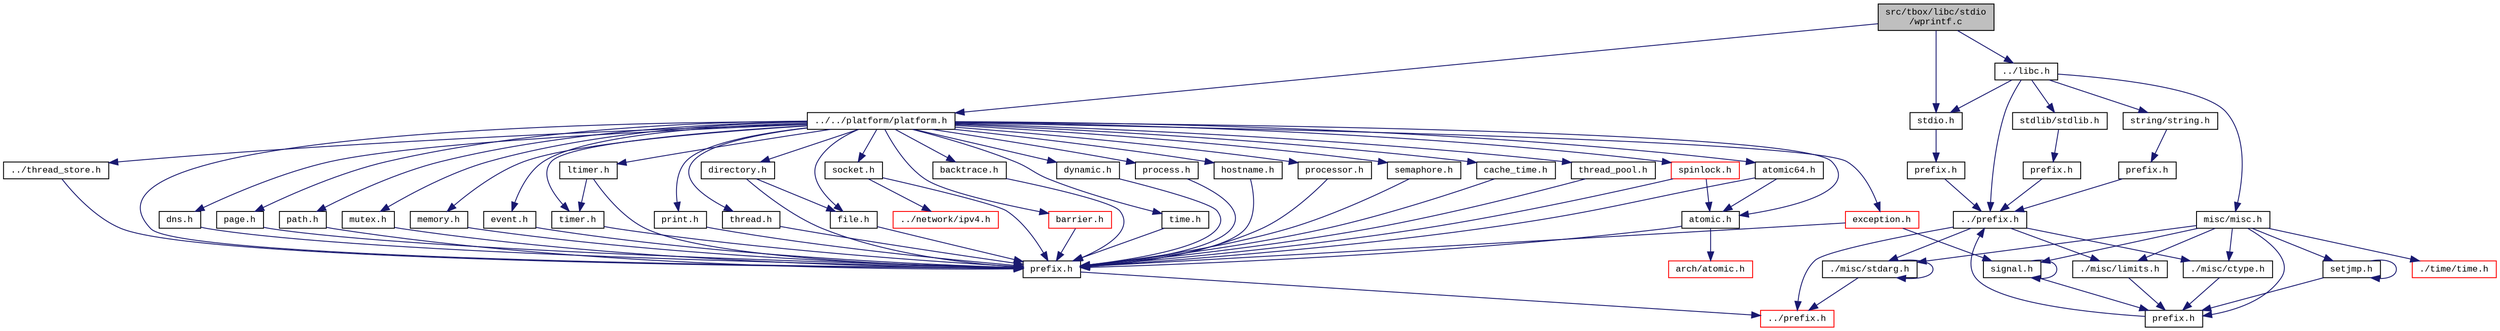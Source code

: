 digraph "src/tbox/libc/stdio/wprintf.c"
{
  edge [fontname="CourierNew",fontsize="10",labelfontname="CourierNew",labelfontsize="10"];
  node [fontname="CourierNew",fontsize="10",shape=record];
  Node1 [label="src/tbox/libc/stdio\l/wprintf.c",height=0.2,width=0.4,color="black", fillcolor="grey75", style="filled" fontcolor="black"];
  Node1 -> Node2 [color="midnightblue",fontsize="10",style="solid",fontname="CourierNew"];
  Node2 [label="stdio.h",height=0.2,width=0.4,color="black", fillcolor="white", style="filled",URL="$d6/dd1/stdio_8h.html"];
  Node2 -> Node3 [color="midnightblue",fontsize="10",style="solid",fontname="CourierNew"];
  Node3 [label="prefix.h",height=0.2,width=0.4,color="black", fillcolor="white", style="filled",URL="$d3/de9/libc_2stdio_2prefix_8h_source.html"];
  Node3 -> Node4 [color="midnightblue",fontsize="10",style="solid",fontname="CourierNew"];
  Node4 [label="../prefix.h",height=0.2,width=0.4,color="black", fillcolor="white", style="filled",URL="$d4/df0/libc_2prefix_8h_source.html"];
  Node4 -> Node5 [color="midnightblue",fontsize="10",style="solid",fontname="CourierNew"];
  Node5 [label="../prefix.h",height=0.2,width=0.4,color="red", fillcolor="white", style="filled",URL="$df/d5c/prefix_8h_source.html"];
  Node4 -> Node6 [color="midnightblue",fontsize="10",style="solid",fontname="CourierNew"];
  Node6 [label="./misc/ctype.h",height=0.2,width=0.4,color="black", fillcolor="white", style="filled",URL="$d7/d0d/ctype_8h.html"];
  Node6 -> Node7 [color="midnightblue",fontsize="10",style="solid",fontname="CourierNew"];
  Node7 [label="prefix.h",height=0.2,width=0.4,color="black", fillcolor="white", style="filled",URL="$d4/d8c/libc_2misc_2prefix_8h_source.html"];
  Node7 -> Node4 [color="midnightblue",fontsize="10",style="solid",fontname="CourierNew"];
  Node4 -> Node8 [color="midnightblue",fontsize="10",style="solid",fontname="CourierNew"];
  Node8 [label="./misc/limits.h",height=0.2,width=0.4,color="black", fillcolor="white", style="filled",URL="$d8/dab/libc_2misc_2limits_8h_source.html"];
  Node8 -> Node7 [color="midnightblue",fontsize="10",style="solid",fontname="CourierNew"];
  Node4 -> Node9 [color="midnightblue",fontsize="10",style="solid",fontname="CourierNew"];
  Node9 [label="./misc/stdarg.h",height=0.2,width=0.4,color="black", fillcolor="white", style="filled",URL="$d1/d2d/stdarg_8h.html"];
  Node9 -> Node5 [color="midnightblue",fontsize="10",style="solid",fontname="CourierNew"];
  Node9 -> Node9 [color="midnightblue",fontsize="10",style="solid",fontname="CourierNew"];
  Node1 -> Node10 [color="midnightblue",fontsize="10",style="solid",fontname="CourierNew"];
  Node10 [label="../libc.h",height=0.2,width=0.4,color="black", fillcolor="white", style="filled",URL="$db/dc8/libc_8h.html"];
  Node10 -> Node4 [color="midnightblue",fontsize="10",style="solid",fontname="CourierNew"];
  Node10 -> Node11 [color="midnightblue",fontsize="10",style="solid",fontname="CourierNew"];
  Node11 [label="misc/misc.h",height=0.2,width=0.4,color="black", fillcolor="white", style="filled",URL="$d4/d08/misc_8h.html"];
  Node11 -> Node7 [color="midnightblue",fontsize="10",style="solid",fontname="CourierNew"];
  Node11 -> Node6 [color="midnightblue",fontsize="10",style="solid",fontname="CourierNew"];
  Node11 -> Node9 [color="midnightblue",fontsize="10",style="solid",fontname="CourierNew"];
  Node11 -> Node12 [color="midnightblue",fontsize="10",style="solid",fontname="CourierNew"];
  Node12 [label="setjmp.h",height=0.2,width=0.4,color="black", fillcolor="white", style="filled",URL="$dd/df8/setjmp_8h.html"];
  Node12 -> Node7 [color="midnightblue",fontsize="10",style="solid",fontname="CourierNew"];
  Node12 -> Node12 [color="midnightblue",fontsize="10",style="solid",fontname="CourierNew"];
  Node11 -> Node13 [color="midnightblue",fontsize="10",style="solid",fontname="CourierNew"];
  Node13 [label="signal.h",height=0.2,width=0.4,color="black", fillcolor="white", style="filled",URL="$d8/d39/signal_8h.html"];
  Node13 -> Node7 [color="midnightblue",fontsize="10",style="solid",fontname="CourierNew"];
  Node13 -> Node13 [color="midnightblue",fontsize="10",style="solid",fontname="CourierNew"];
  Node11 -> Node8 [color="midnightblue",fontsize="10",style="solid",fontname="CourierNew"];
  Node11 -> Node14 [color="midnightblue",fontsize="10",style="solid",fontname="CourierNew"];
  Node14 [label="./time/time.h",height=0.2,width=0.4,color="red", fillcolor="white", style="filled",URL="$de/d4b/libc_2misc_2time_2time_8h_source.html"];
  Node10 -> Node2 [color="midnightblue",fontsize="10",style="solid",fontname="CourierNew"];
  Node10 -> Node15 [color="midnightblue",fontsize="10",style="solid",fontname="CourierNew"];
  Node15 [label="stdlib/stdlib.h",height=0.2,width=0.4,color="black", fillcolor="white", style="filled",URL="$dc/d9c/stdlib_8h.html"];
  Node15 -> Node16 [color="midnightblue",fontsize="10",style="solid",fontname="CourierNew"];
  Node16 [label="prefix.h",height=0.2,width=0.4,color="black", fillcolor="white", style="filled",URL="$da/de8/libc_2stdlib_2prefix_8h_source.html"];
  Node16 -> Node4 [color="midnightblue",fontsize="10",style="solid",fontname="CourierNew"];
  Node10 -> Node17 [color="midnightblue",fontsize="10",style="solid",fontname="CourierNew"];
  Node17 [label="string/string.h",height=0.2,width=0.4,color="black", fillcolor="white", style="filled",URL="$da/d52/libc_2string_2string_8h_source.html"];
  Node17 -> Node18 [color="midnightblue",fontsize="10",style="solid",fontname="CourierNew"];
  Node18 [label="prefix.h",height=0.2,width=0.4,color="black", fillcolor="white", style="filled",URL="$d3/d83/libc_2string_2prefix_8h_source.html"];
  Node18 -> Node4 [color="midnightblue",fontsize="10",style="solid",fontname="CourierNew"];
  Node1 -> Node19 [color="midnightblue",fontsize="10",style="solid",fontname="CourierNew"];
  Node19 [label="../../platform/platform.h",height=0.2,width=0.4,color="black", fillcolor="white", style="filled",URL="$de/d03/platform_8h.html"];
  Node19 -> Node20 [color="midnightblue",fontsize="10",style="solid",fontname="CourierNew"];
  Node20 [label="prefix.h",height=0.2,width=0.4,color="black", fillcolor="white", style="filled",URL="$db/dfa/platform_2prefix_8h_source.html"];
  Node20 -> Node5 [color="midnightblue",fontsize="10",style="solid",fontname="CourierNew"];
  Node19 -> Node21 [color="midnightblue",fontsize="10",style="solid",fontname="CourierNew"];
  Node21 [label="dns.h",height=0.2,width=0.4,color="black", fillcolor="white", style="filled",URL="$d9/d31/platform_2dns_8h_source.html"];
  Node21 -> Node20 [color="midnightblue",fontsize="10",style="solid",fontname="CourierNew"];
  Node19 -> Node22 [color="midnightblue",fontsize="10",style="solid",fontname="CourierNew"];
  Node22 [label="page.h",height=0.2,width=0.4,color="black", fillcolor="white", style="filled",URL="$de/dad/page_8h.html"];
  Node22 -> Node20 [color="midnightblue",fontsize="10",style="solid",fontname="CourierNew"];
  Node19 -> Node23 [color="midnightblue",fontsize="10",style="solid",fontname="CourierNew"];
  Node23 [label="path.h",height=0.2,width=0.4,color="black", fillcolor="white", style="filled",URL="$d7/dd4/path_8h_source.html"];
  Node23 -> Node20 [color="midnightblue",fontsize="10",style="solid",fontname="CourierNew"];
  Node19 -> Node24 [color="midnightblue",fontsize="10",style="solid",fontname="CourierNew"];
  Node24 [label="file.h",height=0.2,width=0.4,color="black", fillcolor="white", style="filled",URL="$d2/d4d/file_8h.html"];
  Node24 -> Node20 [color="midnightblue",fontsize="10",style="solid",fontname="CourierNew"];
  Node19 -> Node25 [color="midnightblue",fontsize="10",style="solid",fontname="CourierNew"];
  Node25 [label="time.h",height=0.2,width=0.4,color="black", fillcolor="white", style="filled",URL="$db/d97/platform_2time_8h_source.html"];
  Node25 -> Node20 [color="midnightblue",fontsize="10",style="solid",fontname="CourierNew"];
  Node19 -> Node26 [color="midnightblue",fontsize="10",style="solid",fontname="CourierNew"];
  Node26 [label="mutex.h",height=0.2,width=0.4,color="black", fillcolor="white", style="filled",URL="$d0/df8/mutex_8h.html"];
  Node26 -> Node20 [color="midnightblue",fontsize="10",style="solid",fontname="CourierNew"];
  Node19 -> Node27 [color="midnightblue",fontsize="10",style="solid",fontname="CourierNew"];
  Node27 [label="event.h",height=0.2,width=0.4,color="black", fillcolor="white", style="filled",URL="$dd/d20/event_8h.html"];
  Node27 -> Node20 [color="midnightblue",fontsize="10",style="solid",fontname="CourierNew"];
  Node19 -> Node28 [color="midnightblue",fontsize="10",style="solid",fontname="CourierNew"];
  Node28 [label="timer.h",height=0.2,width=0.4,color="black", fillcolor="white", style="filled",URL="$d5/dd0/timer_8h.html"];
  Node28 -> Node20 [color="midnightblue",fontsize="10",style="solid",fontname="CourierNew"];
  Node19 -> Node29 [color="midnightblue",fontsize="10",style="solid",fontname="CourierNew"];
  Node29 [label="print.h",height=0.2,width=0.4,color="black", fillcolor="white", style="filled",URL="$d5/d77/print_8h.html"];
  Node29 -> Node20 [color="midnightblue",fontsize="10",style="solid",fontname="CourierNew"];
  Node19 -> Node30 [color="midnightblue",fontsize="10",style="solid",fontname="CourierNew"];
  Node30 [label="ltimer.h",height=0.2,width=0.4,color="black", fillcolor="white", style="filled",URL="$d5/d7d/ltimer_8h.html"];
  Node30 -> Node20 [color="midnightblue",fontsize="10",style="solid",fontname="CourierNew"];
  Node30 -> Node28 [color="midnightblue",fontsize="10",style="solid",fontname="CourierNew"];
  Node19 -> Node31 [color="midnightblue",fontsize="10",style="solid",fontname="CourierNew"];
  Node31 [label="socket.h",height=0.2,width=0.4,color="black", fillcolor="white", style="filled",URL="$da/ddd/socket_8h.html"];
  Node31 -> Node20 [color="midnightblue",fontsize="10",style="solid",fontname="CourierNew"];
  Node31 -> Node32 [color="midnightblue",fontsize="10",style="solid",fontname="CourierNew"];
  Node32 [label="../network/ipv4.h",height=0.2,width=0.4,color="red", fillcolor="white", style="filled",URL="$d7/d19/ipv4_8h.html"];
  Node19 -> Node33 [color="midnightblue",fontsize="10",style="solid",fontname="CourierNew"];
  Node33 [label="thread.h",height=0.2,width=0.4,color="black", fillcolor="white", style="filled",URL="$db/dd5/thread_8h.html"];
  Node33 -> Node20 [color="midnightblue",fontsize="10",style="solid",fontname="CourierNew"];
  Node19 -> Node34 [color="midnightblue",fontsize="10",style="solid",fontname="CourierNew"];
  Node34 [label="atomic.h",height=0.2,width=0.4,color="black", fillcolor="white", style="filled",URL="$dd/d02/atomic_8h_source.html"];
  Node34 -> Node20 [color="midnightblue",fontsize="10",style="solid",fontname="CourierNew"];
  Node34 -> Node35 [color="midnightblue",fontsize="10",style="solid",fontname="CourierNew"];
  Node35 [label="arch/atomic.h",height=0.2,width=0.4,color="red", fillcolor="white", style="filled",URL="$df/d85/arch_2atomic_8h_source.html"];
  Node19 -> Node36 [color="midnightblue",fontsize="10",style="solid",fontname="CourierNew"];
  Node36 [label="memory.h",height=0.2,width=0.4,color="black", fillcolor="white", style="filled",URL="$d0/db0/platform_2memory_8h_source.html"];
  Node36 -> Node20 [color="midnightblue",fontsize="10",style="solid",fontname="CourierNew"];
  Node19 -> Node37 [color="midnightblue",fontsize="10",style="solid",fontname="CourierNew"];
  Node37 [label="barrier.h",height=0.2,width=0.4,color="red", fillcolor="white", style="filled",URL="$df/d9a/barrier_8h_source.html"];
  Node37 -> Node20 [color="midnightblue",fontsize="10",style="solid",fontname="CourierNew"];
  Node19 -> Node38 [color="midnightblue",fontsize="10",style="solid",fontname="CourierNew"];
  Node38 [label="dynamic.h",height=0.2,width=0.4,color="black", fillcolor="white", style="filled",URL="$df/dd3/dynamic_8h_source.html"];
  Node38 -> Node20 [color="midnightblue",fontsize="10",style="solid",fontname="CourierNew"];
  Node19 -> Node39 [color="midnightblue",fontsize="10",style="solid",fontname="CourierNew"];
  Node39 [label="process.h",height=0.2,width=0.4,color="black", fillcolor="white", style="filled",URL="$da/d42/process_8h.html"];
  Node39 -> Node20 [color="midnightblue",fontsize="10",style="solid",fontname="CourierNew"];
  Node19 -> Node40 [color="midnightblue",fontsize="10",style="solid",fontname="CourierNew"];
  Node40 [label="spinlock.h",height=0.2,width=0.4,color="red", fillcolor="white", style="filled",URL="$df/d63/spinlock_8h.html"];
  Node40 -> Node20 [color="midnightblue",fontsize="10",style="solid",fontname="CourierNew"];
  Node40 -> Node34 [color="midnightblue",fontsize="10",style="solid",fontname="CourierNew"];
  Node19 -> Node41 [color="midnightblue",fontsize="10",style="solid",fontname="CourierNew"];
  Node41 [label="atomic64.h",height=0.2,width=0.4,color="black", fillcolor="white", style="filled",URL="$df/dd4/atomic64_8h_source.html"];
  Node41 -> Node20 [color="midnightblue",fontsize="10",style="solid",fontname="CourierNew"];
  Node41 -> Node34 [color="midnightblue",fontsize="10",style="solid",fontname="CourierNew"];
  Node19 -> Node42 [color="midnightblue",fontsize="10",style="solid",fontname="CourierNew"];
  Node42 [label="hostname.h",height=0.2,width=0.4,color="black", fillcolor="white", style="filled",URL="$d4/de1/hostname_8h.html"];
  Node42 -> Node20 [color="midnightblue",fontsize="10",style="solid",fontname="CourierNew"];
  Node19 -> Node43 [color="midnightblue",fontsize="10",style="solid",fontname="CourierNew"];
  Node43 [label="processor.h",height=0.2,width=0.4,color="black", fillcolor="white", style="filled",URL="$d9/d99/processor_8h.html"];
  Node43 -> Node20 [color="midnightblue",fontsize="10",style="solid",fontname="CourierNew"];
  Node19 -> Node44 [color="midnightblue",fontsize="10",style="solid",fontname="CourierNew"];
  Node44 [label="semaphore.h",height=0.2,width=0.4,color="black", fillcolor="white", style="filled",URL="$d6/dc6/semaphore_8h.html"];
  Node44 -> Node20 [color="midnightblue",fontsize="10",style="solid",fontname="CourierNew"];
  Node19 -> Node45 [color="midnightblue",fontsize="10",style="solid",fontname="CourierNew"];
  Node45 [label="backtrace.h",height=0.2,width=0.4,color="black", fillcolor="white", style="filled",URL="$d3/dda/backtrace_8h.html"];
  Node45 -> Node20 [color="midnightblue",fontsize="10",style="solid",fontname="CourierNew"];
  Node19 -> Node46 [color="midnightblue",fontsize="10",style="solid",fontname="CourierNew"];
  Node46 [label="directory.h",height=0.2,width=0.4,color="black", fillcolor="white", style="filled",URL="$d9/d0f/directory_8h.html"];
  Node46 -> Node20 [color="midnightblue",fontsize="10",style="solid",fontname="CourierNew"];
  Node46 -> Node24 [color="midnightblue",fontsize="10",style="solid",fontname="CourierNew"];
  Node19 -> Node47 [color="midnightblue",fontsize="10",style="solid",fontname="CourierNew"];
  Node47 [label="exception.h",height=0.2,width=0.4,color="red", fillcolor="white", style="filled",URL="$dd/d2d/exception_8h_source.html"];
  Node47 -> Node20 [color="midnightblue",fontsize="10",style="solid",fontname="CourierNew"];
  Node47 -> Node13 [color="midnightblue",fontsize="10",style="solid",fontname="CourierNew"];
  Node19 -> Node48 [color="midnightblue",fontsize="10",style="solid",fontname="CourierNew"];
  Node48 [label="cache_time.h",height=0.2,width=0.4,color="black", fillcolor="white", style="filled",URL="$d4/d37/cache__time_8h.html"];
  Node48 -> Node20 [color="midnightblue",fontsize="10",style="solid",fontname="CourierNew"];
  Node19 -> Node49 [color="midnightblue",fontsize="10",style="solid",fontname="CourierNew"];
  Node49 [label="thread_pool.h",height=0.2,width=0.4,color="black", fillcolor="white", style="filled",URL="$d3/dec/thread__pool_8h.html"];
  Node49 -> Node20 [color="midnightblue",fontsize="10",style="solid",fontname="CourierNew"];
  Node19 -> Node50 [color="midnightblue",fontsize="10",style="solid",fontname="CourierNew"];
  Node50 [label="../thread_store.h",height=0.2,width=0.4,color="black", fillcolor="white", style="filled",URL="$d8/d4a/thread__store_8h.html"];
  Node50 -> Node20 [color="midnightblue",fontsize="10",style="solid",fontname="CourierNew"];
}
